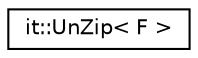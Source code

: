 digraph "Graphical Class Hierarchy"
{
  edge [fontname="Helvetica",fontsize="10",labelfontname="Helvetica",labelfontsize="10"];
  node [fontname="Helvetica",fontsize="10",shape=record];
  rankdir="LR";
  Node1 [label="it::UnZip\< F \>",height=0.2,width=0.4,color="black", fillcolor="white", style="filled",URL="$structit_1_1UnZip.html"];
}
